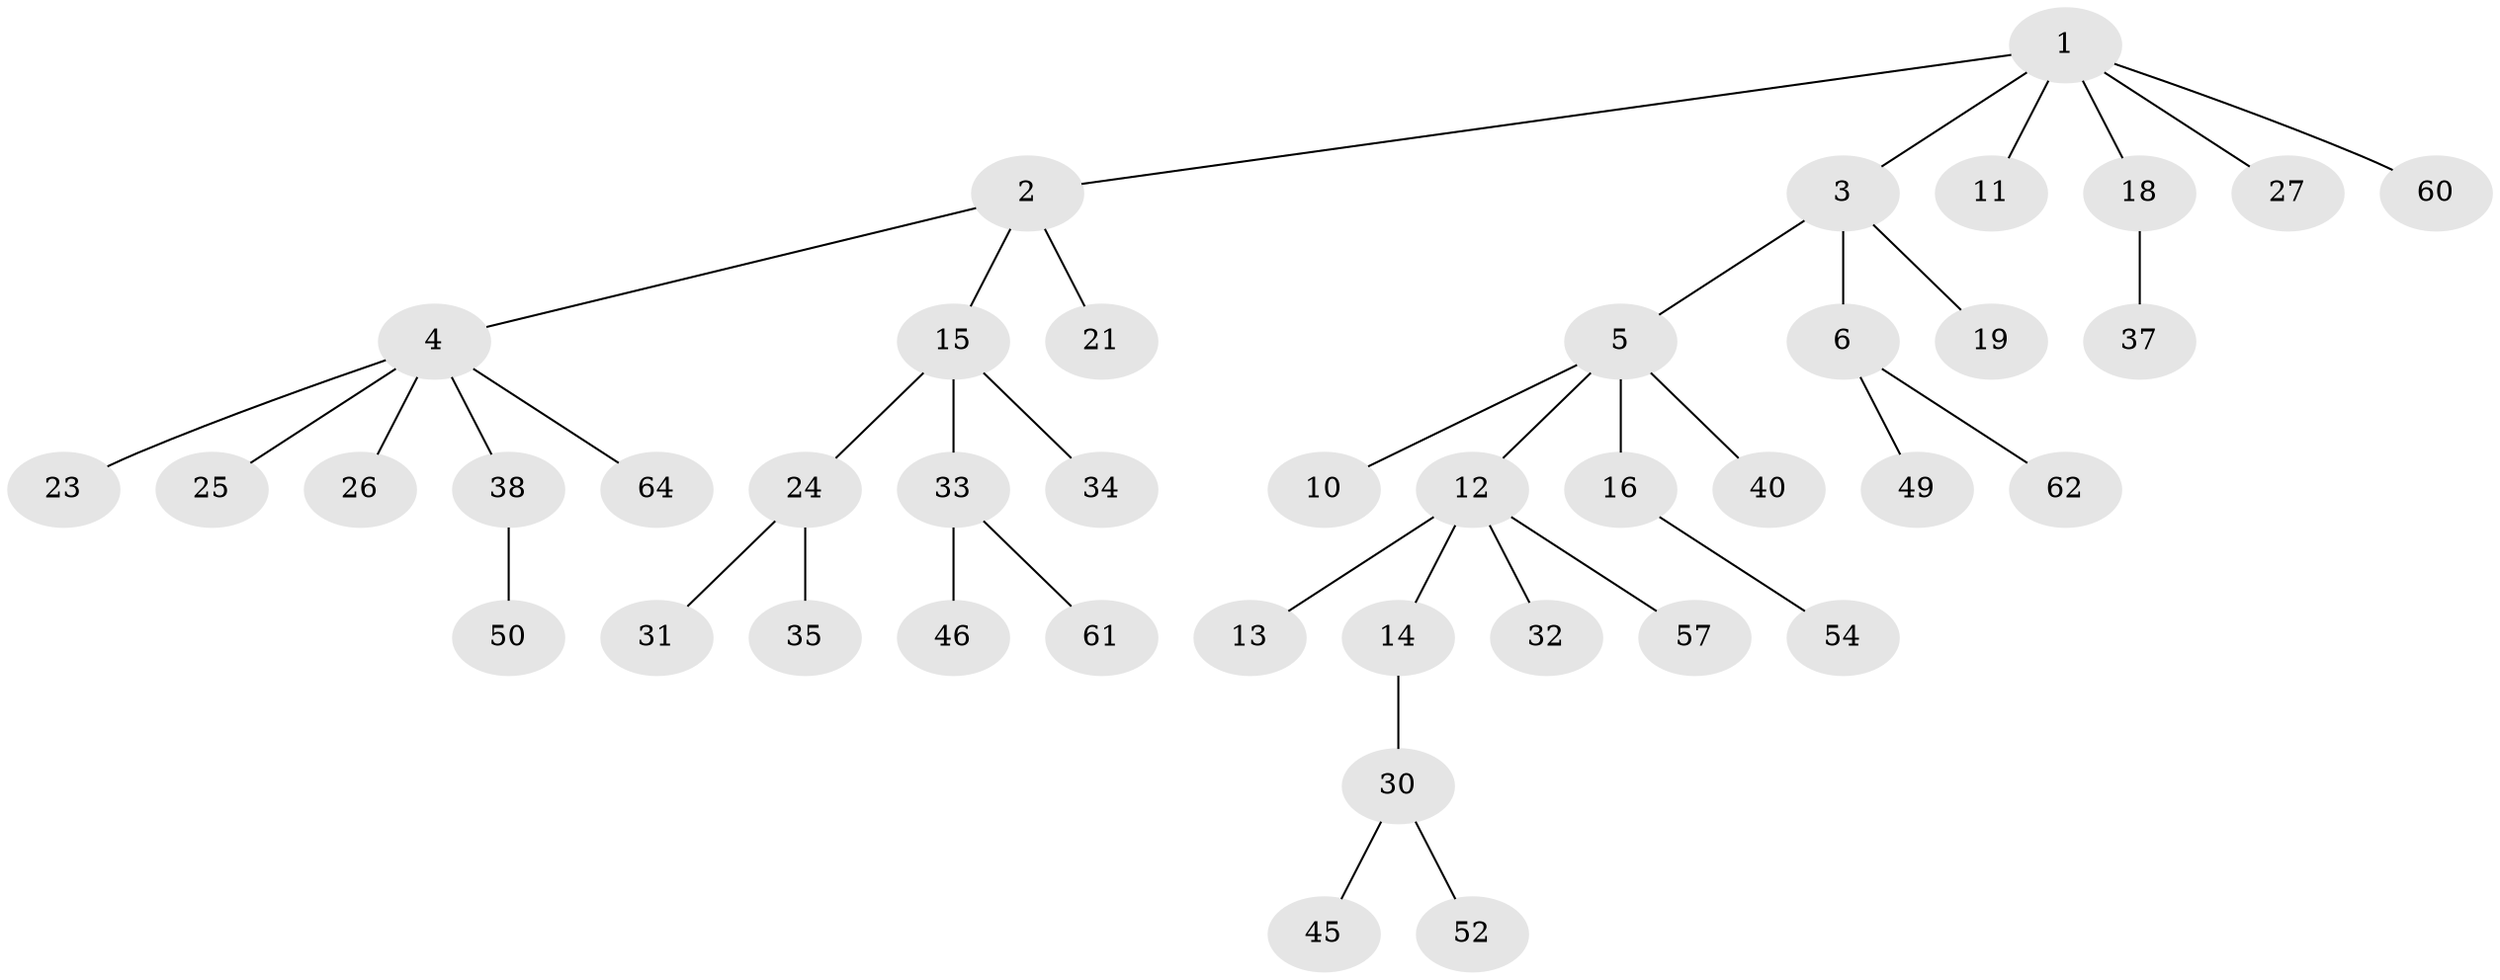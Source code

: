 // original degree distribution, {6: 0.015625, 5: 0.03125, 4: 0.0625, 2: 0.296875, 1: 0.453125, 3: 0.140625}
// Generated by graph-tools (version 1.1) at 2025/42/03/06/25 10:42:02]
// undirected, 41 vertices, 40 edges
graph export_dot {
graph [start="1"]
  node [color=gray90,style=filled];
  1 [super="+20"];
  2 [super="+9"];
  3;
  4 [super="+8"];
  5 [super="+7"];
  6 [super="+48"];
  10 [super="+22"];
  11 [super="+56"];
  12 [super="+29"];
  13;
  14;
  15 [super="+17"];
  16 [super="+41"];
  18 [super="+44"];
  19 [super="+36"];
  21;
  23;
  24 [super="+28"];
  25;
  26 [super="+51"];
  27;
  30 [super="+39"];
  31;
  32;
  33 [super="+42"];
  34;
  35 [super="+63"];
  37 [super="+43"];
  38 [super="+47"];
  40 [super="+55"];
  45 [super="+58"];
  46;
  49;
  50 [super="+53"];
  52;
  54 [super="+59"];
  57;
  60;
  61;
  62;
  64;
  1 -- 2;
  1 -- 3;
  1 -- 11;
  1 -- 18;
  1 -- 27;
  1 -- 60;
  2 -- 4;
  2 -- 15;
  2 -- 21;
  3 -- 5;
  3 -- 6;
  3 -- 19;
  4 -- 26;
  4 -- 64;
  4 -- 25;
  4 -- 38;
  4 -- 23;
  5 -- 16;
  5 -- 40;
  5 -- 10;
  5 -- 12;
  6 -- 62;
  6 -- 49;
  12 -- 13;
  12 -- 14;
  12 -- 32;
  12 -- 57;
  14 -- 30;
  15 -- 24;
  15 -- 33;
  15 -- 34;
  16 -- 54;
  18 -- 37;
  24 -- 31;
  24 -- 35;
  30 -- 45;
  30 -- 52;
  33 -- 46;
  33 -- 61;
  38 -- 50;
}
